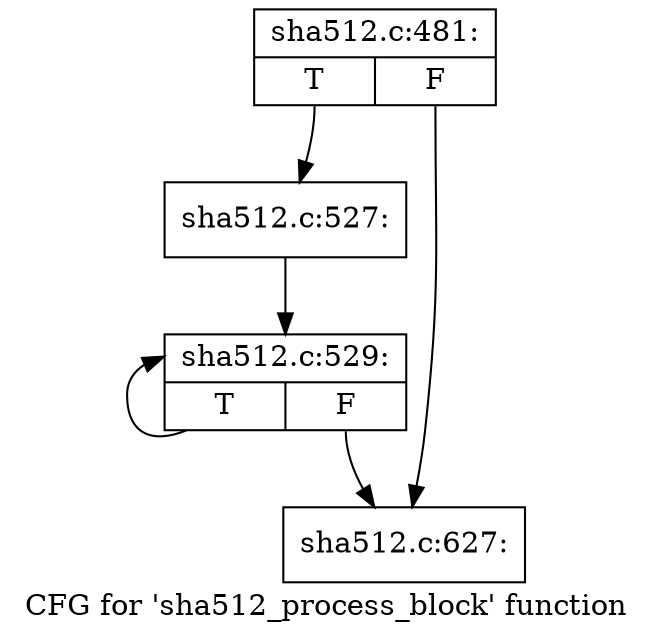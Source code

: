 digraph "CFG for 'sha512_process_block' function" {
	label="CFG for 'sha512_process_block' function";

	Node0xcd6b5b0 [shape=record,label="{sha512.c:481:|{<s0>T|<s1>F}}"];
	Node0xcd6b5b0:s0 -> Node0xcd5f870;
	Node0xcd6b5b0:s1 -> Node0xcefde50;
	Node0xcd5f870 [shape=record,label="{sha512.c:527:}"];
	Node0xcd5f870 -> Node0xcefe110;
	Node0xcefe110 [shape=record,label="{sha512.c:529:|{<s0>T|<s1>F}}"];
	Node0xcefe110:s0 -> Node0xcefe110;
	Node0xcefe110:s1 -> Node0xcefde50;
	Node0xcefde50 [shape=record,label="{sha512.c:627:}"];
}
